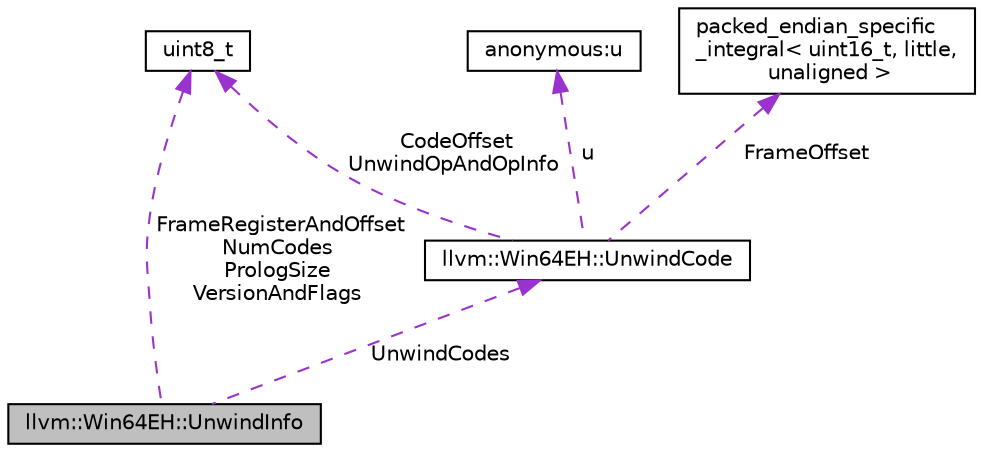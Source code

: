 digraph "llvm::Win64EH::UnwindInfo"
{
 // LATEX_PDF_SIZE
  bgcolor="transparent";
  edge [fontname="Helvetica",fontsize="10",labelfontname="Helvetica",labelfontsize="10"];
  node [fontname="Helvetica",fontsize="10",shape="box"];
  Node1 [label="llvm::Win64EH::UnwindInfo",height=0.2,width=0.4,color="black", fillcolor="grey75", style="filled", fontcolor="black",tooltip="UnwindInfo - An entry in the exception table."];
  Node2 -> Node1 [dir="back",color="darkorchid3",fontsize="10",style="dashed",label=" FrameRegisterAndOffset\nNumCodes\nPrologSize\nVersionAndFlags" ,fontname="Helvetica"];
  Node2 [label="uint8_t",height=0.2,width=0.4,color="black",tooltip=" "];
  Node3 -> Node1 [dir="back",color="darkorchid3",fontsize="10",style="dashed",label=" UnwindCodes" ,fontname="Helvetica"];
  Node3 [label="llvm::Win64EH::UnwindCode",height=0.2,width=0.4,color="black",URL="$unionllvm_1_1Win64EH_1_1UnwindCode.html",tooltip="UnwindCode - This union describes a single operation in a function prolog, or part thereof."];
  Node2 -> Node3 [dir="back",color="darkorchid3",fontsize="10",style="dashed",label=" CodeOffset\nUnwindOpAndOpInfo" ,fontname="Helvetica"];
  Node4 -> Node3 [dir="back",color="darkorchid3",fontsize="10",style="dashed",label=" u" ,fontname="Helvetica"];
  Node4 [label="anonymous:u",height=0.2,width=0.4,color="black",tooltip=" "];
  Node5 -> Node3 [dir="back",color="darkorchid3",fontsize="10",style="dashed",label=" FrameOffset" ,fontname="Helvetica"];
  Node5 [label="packed_endian_specific\l_integral\< uint16_t, little,\l unaligned \>",height=0.2,width=0.4,color="black",tooltip=" "];
}
